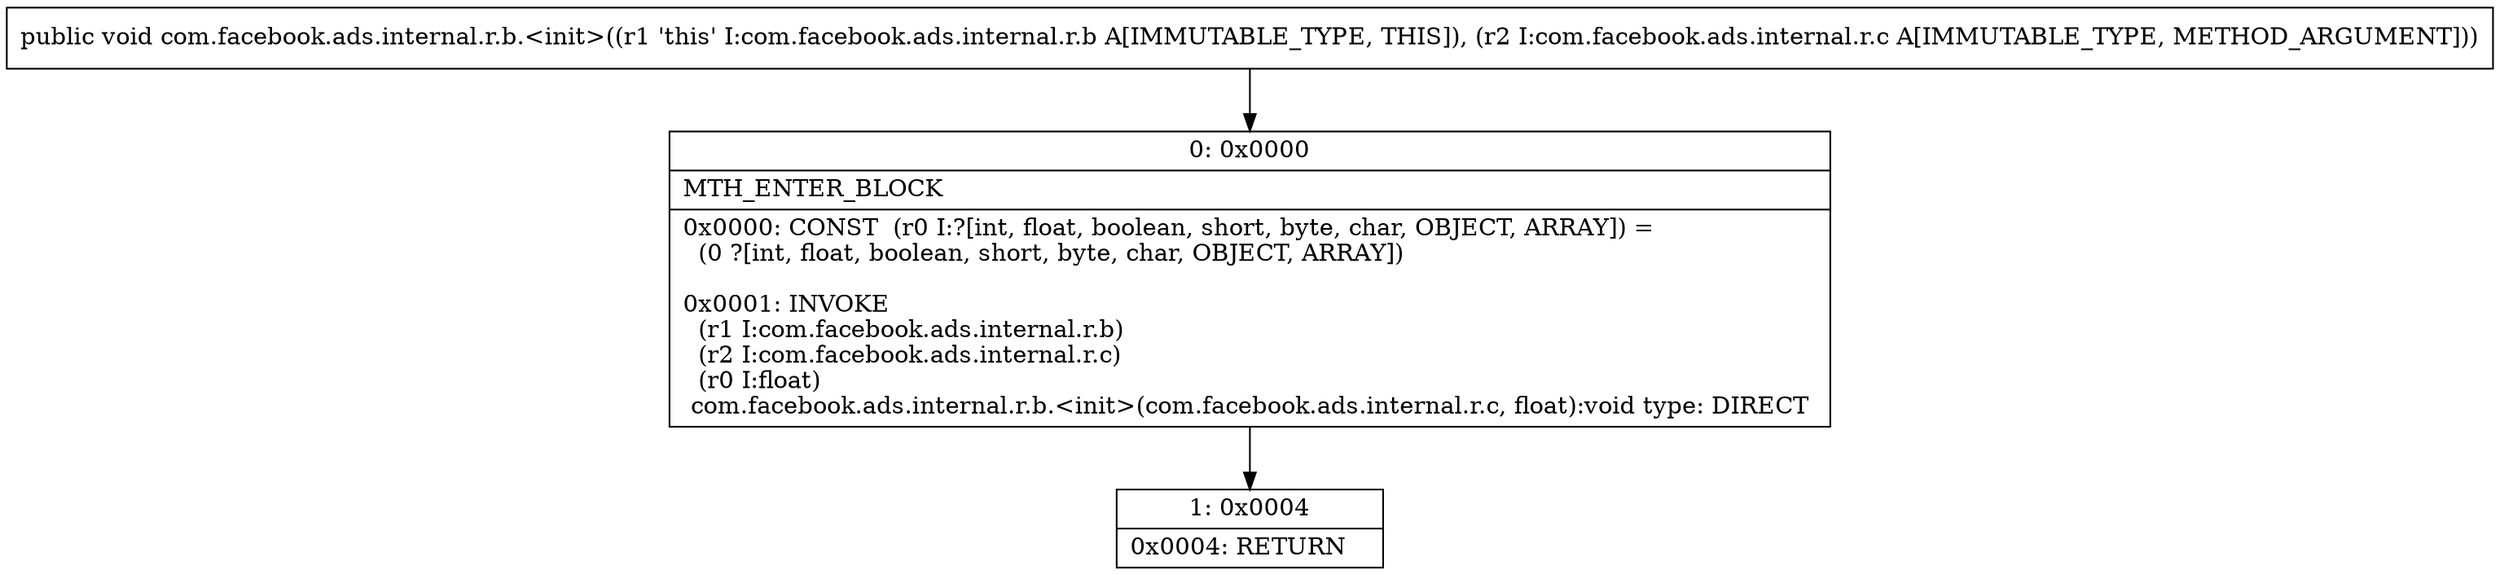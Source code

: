 digraph "CFG forcom.facebook.ads.internal.r.b.\<init\>(Lcom\/facebook\/ads\/internal\/r\/c;)V" {
Node_0 [shape=record,label="{0\:\ 0x0000|MTH_ENTER_BLOCK\l|0x0000: CONST  (r0 I:?[int, float, boolean, short, byte, char, OBJECT, ARRAY]) = \l  (0 ?[int, float, boolean, short, byte, char, OBJECT, ARRAY])\l \l0x0001: INVOKE  \l  (r1 I:com.facebook.ads.internal.r.b)\l  (r2 I:com.facebook.ads.internal.r.c)\l  (r0 I:float)\l com.facebook.ads.internal.r.b.\<init\>(com.facebook.ads.internal.r.c, float):void type: DIRECT \l}"];
Node_1 [shape=record,label="{1\:\ 0x0004|0x0004: RETURN   \l}"];
MethodNode[shape=record,label="{public void com.facebook.ads.internal.r.b.\<init\>((r1 'this' I:com.facebook.ads.internal.r.b A[IMMUTABLE_TYPE, THIS]), (r2 I:com.facebook.ads.internal.r.c A[IMMUTABLE_TYPE, METHOD_ARGUMENT])) }"];
MethodNode -> Node_0;
Node_0 -> Node_1;
}


